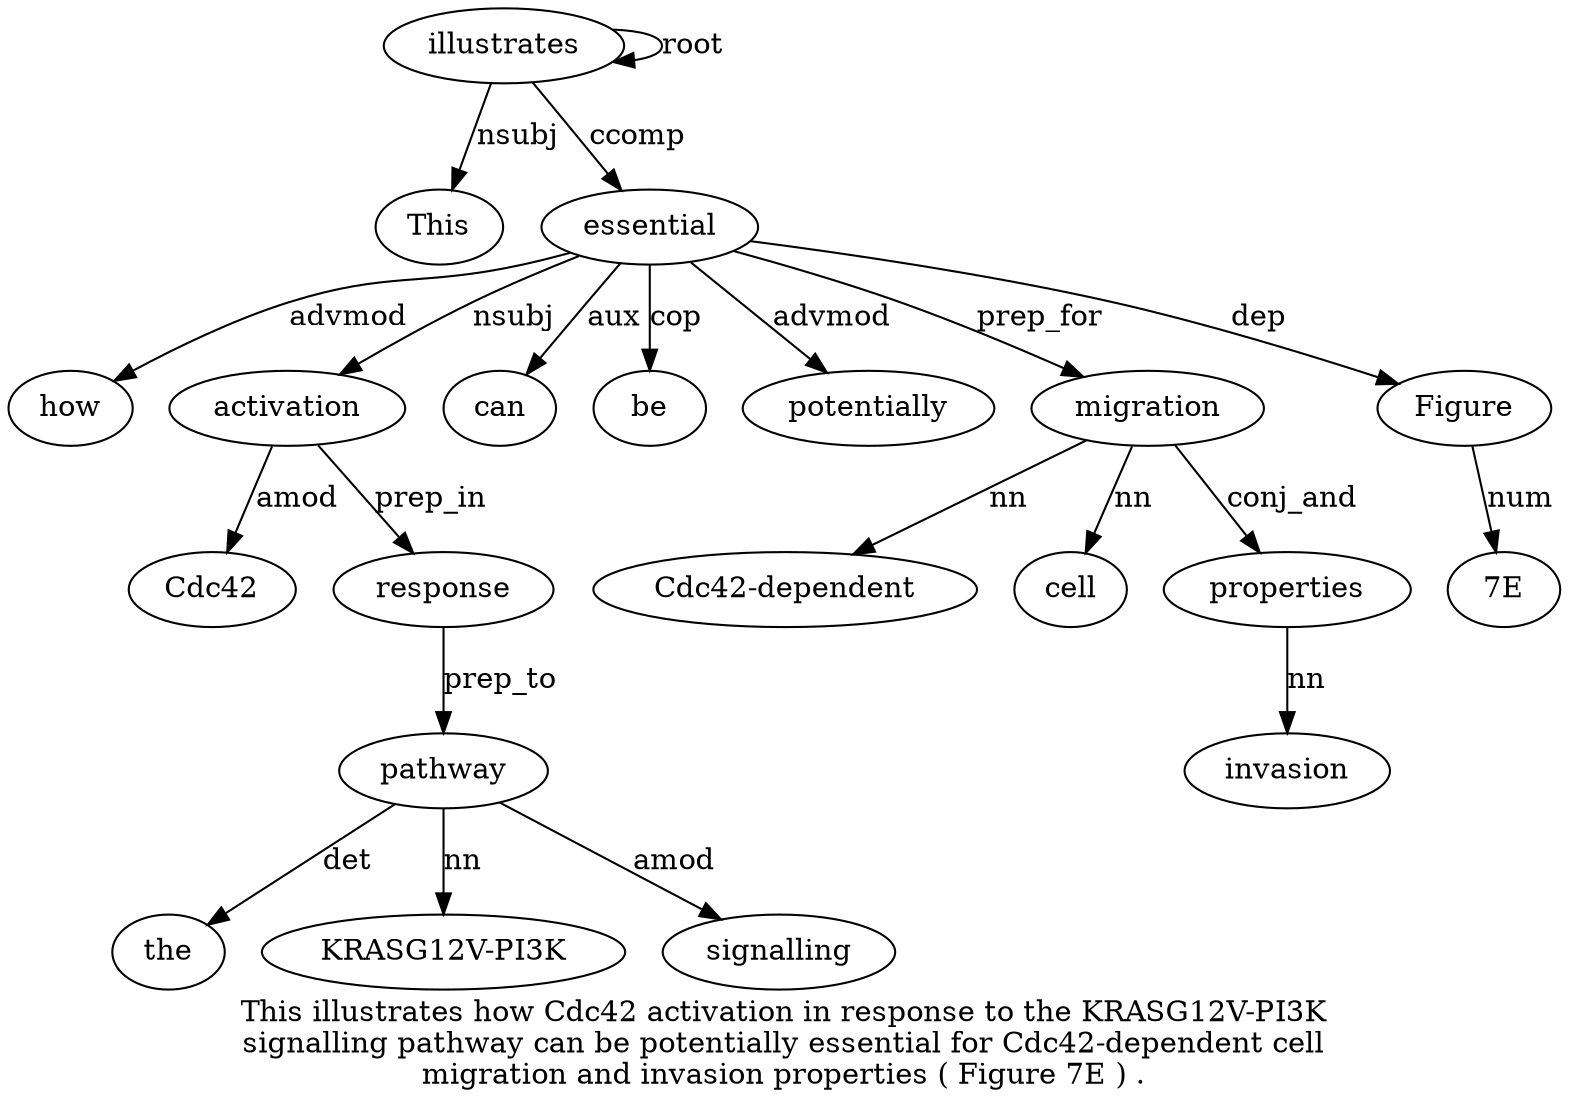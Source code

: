 digraph "This illustrates how Cdc42 activation in response to the KRASG12V-PI3K signalling pathway can be potentially essential for Cdc42-dependent cell migration and invasion properties ( Figure 7E ) ." {
label="This illustrates how Cdc42 activation in response to the KRASG12V-PI3K
signalling pathway can be potentially essential for Cdc42-dependent cell
migration and invasion properties ( Figure 7E ) .";
illustrates2 [style=filled, fillcolor=white, label=illustrates];
This1 [style=filled, fillcolor=white, label=This];
illustrates2 -> This1  [label=nsubj];
illustrates2 -> illustrates2  [label=root];
essential16 [style=filled, fillcolor=white, label=essential];
how3 [style=filled, fillcolor=white, label=how];
essential16 -> how3  [label=advmod];
activation5 [style=filled, fillcolor=white, label=activation];
Cdc42 [style=filled, fillcolor=white, label=Cdc42];
activation5 -> Cdc42  [label=amod];
essential16 -> activation5  [label=nsubj];
response7 [style=filled, fillcolor=white, label=response];
activation5 -> response7  [label=prep_in];
pathway12 [style=filled, fillcolor=white, label=pathway];
the9 [style=filled, fillcolor=white, label=the];
pathway12 -> the9  [label=det];
"KRASG12V-PI3K0" [style=filled, fillcolor=white, label="KRASG12V-PI3K"];
pathway12 -> "KRASG12V-PI3K0"  [label=nn];
signalling11 [style=filled, fillcolor=white, label=signalling];
pathway12 -> signalling11  [label=amod];
response7 -> pathway12  [label=prep_to];
can13 [style=filled, fillcolor=white, label=can];
essential16 -> can13  [label=aux];
be14 [style=filled, fillcolor=white, label=be];
essential16 -> be14  [label=cop];
potentially15 [style=filled, fillcolor=white, label=potentially];
essential16 -> potentially15  [label=advmod];
illustrates2 -> essential16  [label=ccomp];
migration20 [style=filled, fillcolor=white, label=migration];
"Cdc42-dependent18" [style=filled, fillcolor=white, label="Cdc42-dependent"];
migration20 -> "Cdc42-dependent18"  [label=nn];
cell19 [style=filled, fillcolor=white, label=cell];
migration20 -> cell19  [label=nn];
essential16 -> migration20  [label=prep_for];
properties23 [style=filled, fillcolor=white, label=properties];
invasion22 [style=filled, fillcolor=white, label=invasion];
properties23 -> invasion22  [label=nn];
migration20 -> properties23  [label=conj_and];
Figure25 [style=filled, fillcolor=white, label=Figure];
essential16 -> Figure25  [label=dep];
"7E26" [style=filled, fillcolor=white, label="7E"];
Figure25 -> "7E26"  [label=num];
}
